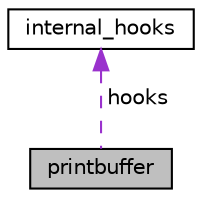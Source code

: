 digraph "printbuffer"
{
  edge [fontname="Helvetica",fontsize="10",labelfontname="Helvetica",labelfontsize="10"];
  node [fontname="Helvetica",fontsize="10",shape=record];
  Node1 [label="printbuffer",height=0.2,width=0.4,color="black", fillcolor="grey75", style="filled", fontcolor="black"];
  Node2 -> Node1 [dir="back",color="darkorchid3",fontsize="10",style="dashed",label=" hooks" ,fontname="Helvetica"];
  Node2 [label="internal_hooks",height=0.2,width=0.4,color="black", fillcolor="white", style="filled",URL="$structinternal__hooks.html"];
}
